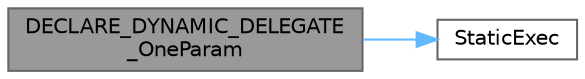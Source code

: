 digraph "DECLARE_DYNAMIC_DELEGATE_OneParam"
{
 // INTERACTIVE_SVG=YES
 // LATEX_PDF_SIZE
  bgcolor="transparent";
  edge [fontname=Helvetica,fontsize=10,labelfontname=Helvetica,labelfontsize=10];
  node [fontname=Helvetica,fontsize=10,shape=box,height=0.2,width=0.4];
  rankdir="LR";
  Node1 [id="Node000001",label="DECLARE_DYNAMIC_DELEGATE\l_OneParam",height=0.2,width=0.4,color="gray40", fillcolor="grey60", style="filled", fontcolor="black",tooltip="Generic platform interface delegate signature."];
  Node1 -> Node2 [id="edge1_Node000001_Node000002",color="steelblue1",style="solid",tooltip=" "];
  Node2 [id="Node000002",label="StaticExec",height=0.2,width=0.4,color="grey40", fillcolor="white", style="filled",URL="$d0/da9/UObjectGlobals_8h.html#a7baf23be9d4fc2ddb5d95f5a8fbf446f",tooltip="Parses a global context system console or debug command and executes it."];
}
